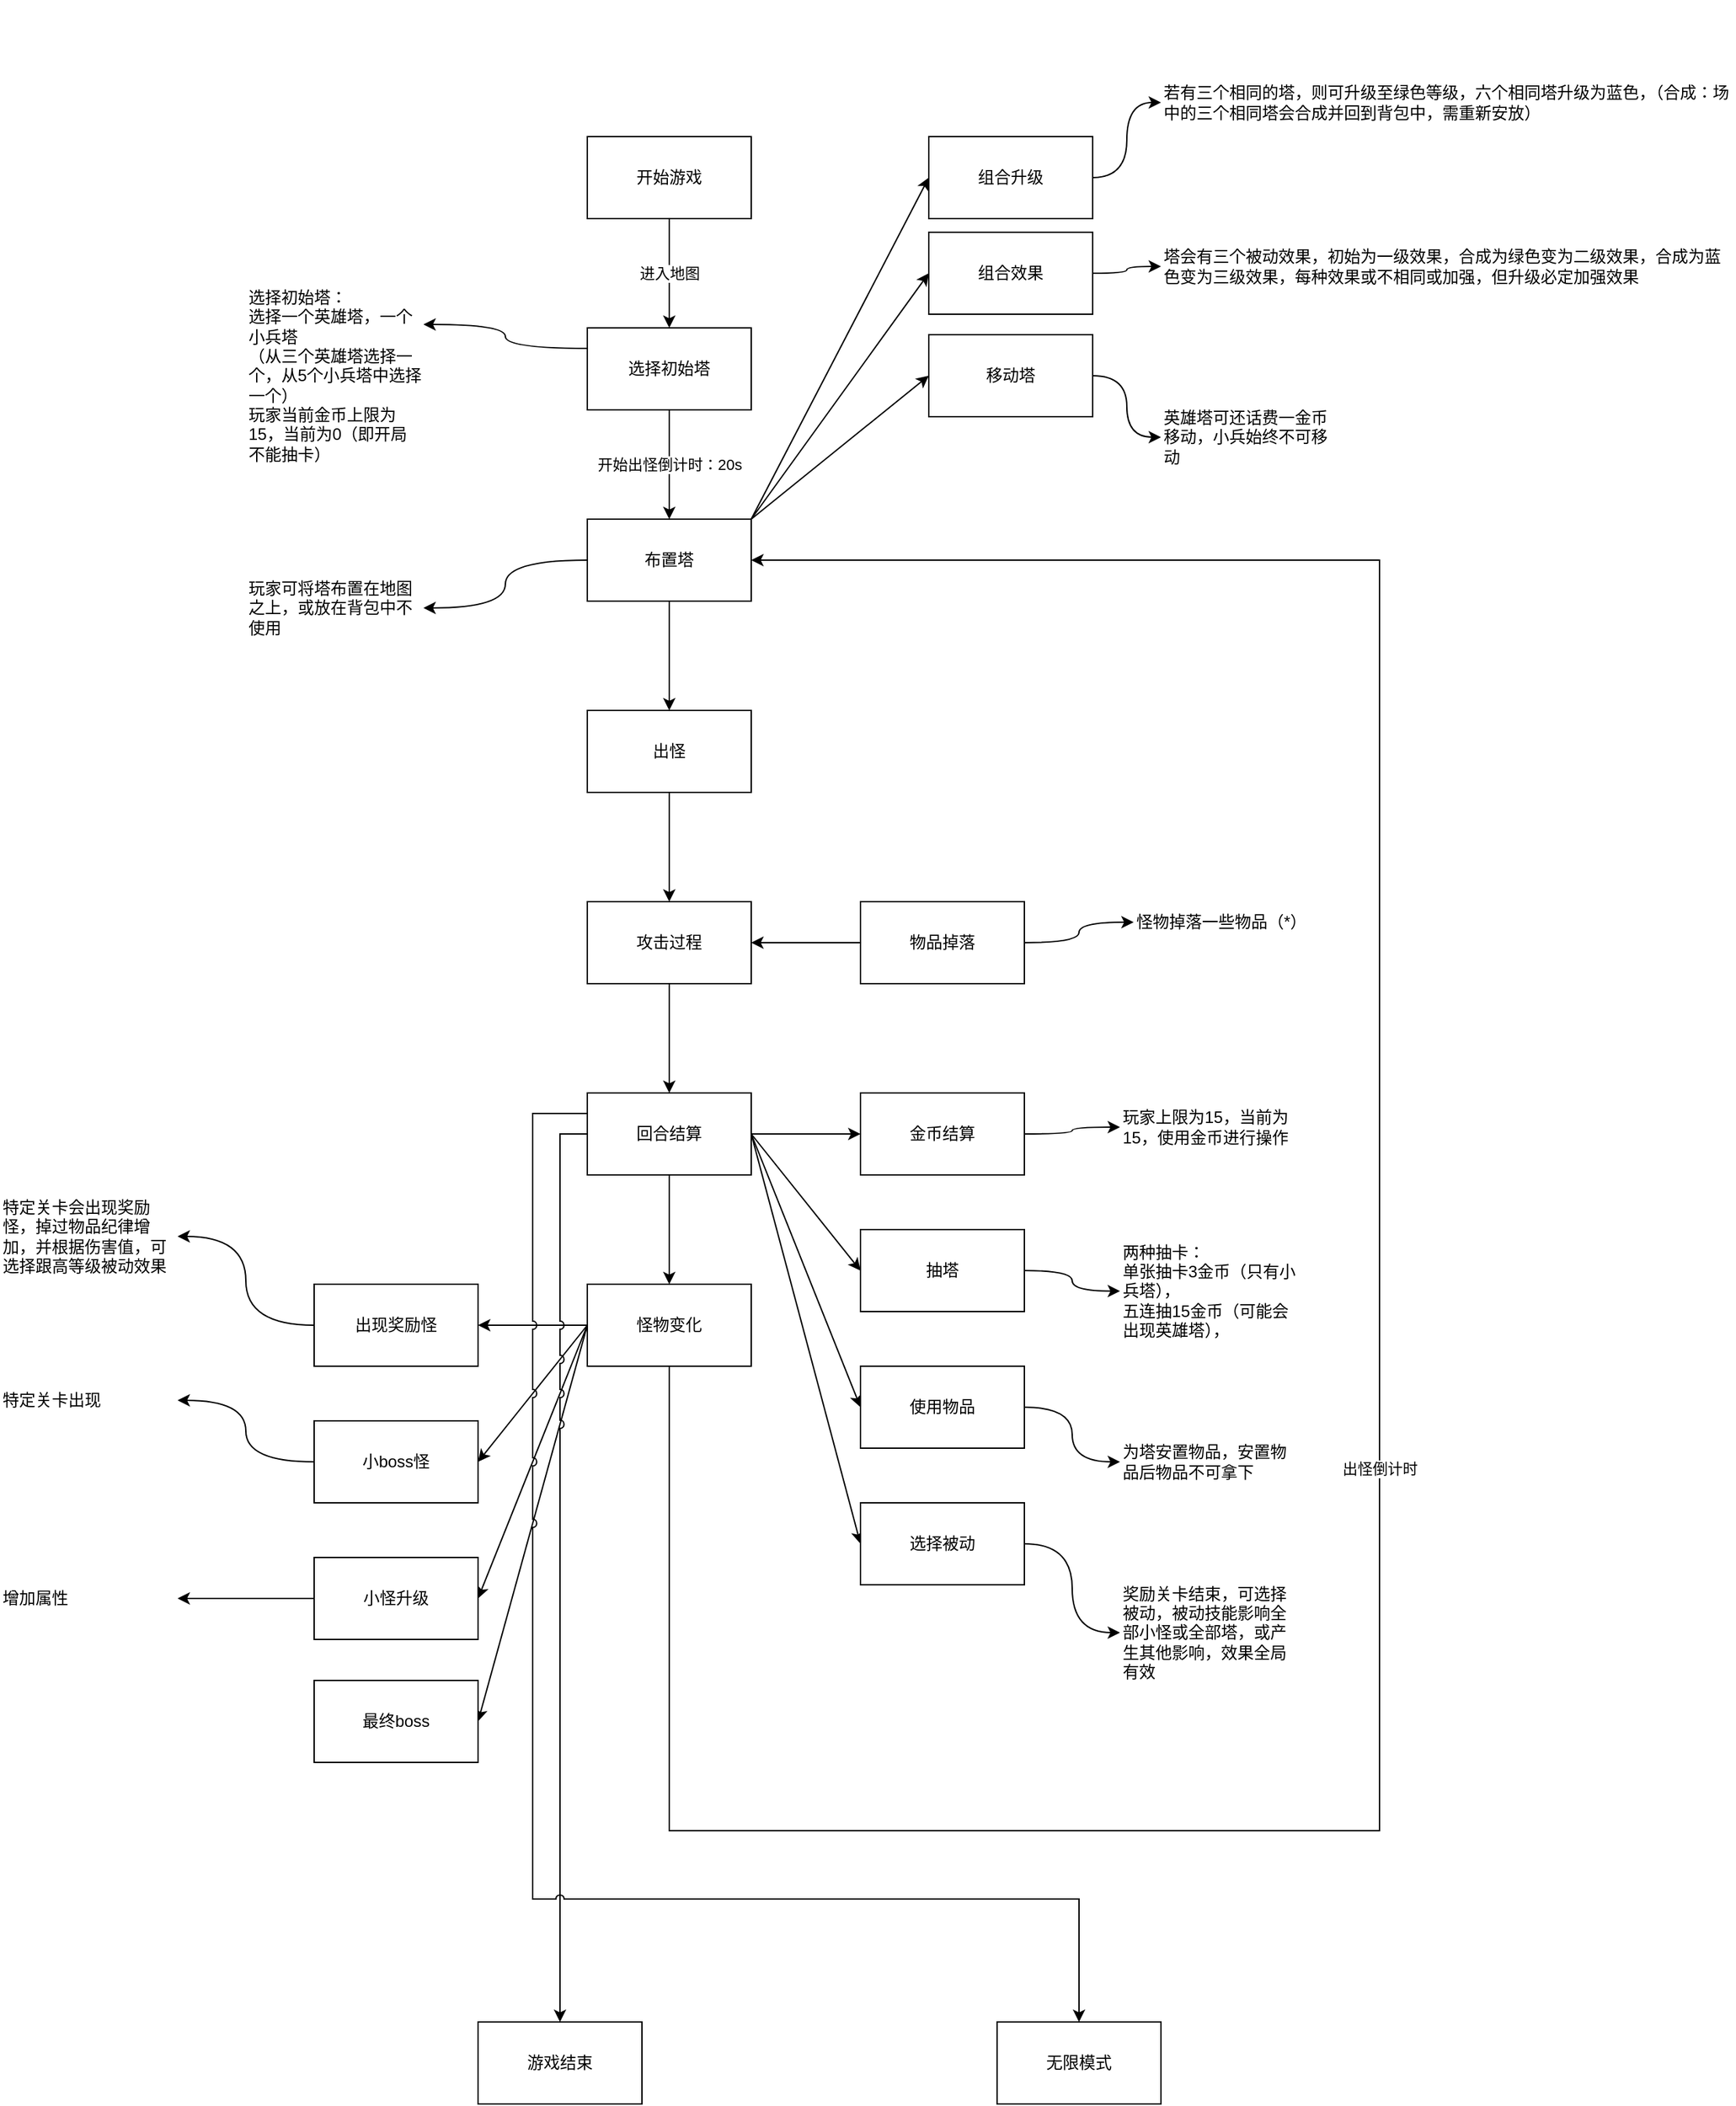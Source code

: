 <mxfile version="12.6.2" type="github">
  <diagram id="I3ozRoB-7LiojP_Uh70e" name="第 1 页">
    <mxGraphModel dx="4753" dy="2647" grid="1" gridSize="10" guides="1" tooltips="1" connect="1" arrows="1" fold="1" page="1" pageScale="1" pageWidth="2000" pageHeight="2000" math="0" shadow="0">
      <root>
        <mxCell id="0"/>
        <mxCell id="1" parent="0"/>
        <mxCell id="vbNZHBy9lxUpTD-E9MMC-3" value="进入地图" style="edgeStyle=orthogonalEdgeStyle;rounded=0;orthogonalLoop=1;jettySize=auto;html=1;" edge="1" parent="1" source="vbNZHBy9lxUpTD-E9MMC-1" target="vbNZHBy9lxUpTD-E9MMC-2">
          <mxGeometry relative="1" as="geometry"/>
        </mxCell>
        <mxCell id="vbNZHBy9lxUpTD-E9MMC-1" value="开始游戏" style="rounded=0;whiteSpace=wrap;html=1;" vertex="1" parent="1">
          <mxGeometry x="730" y="110" width="120" height="60" as="geometry"/>
        </mxCell>
        <mxCell id="vbNZHBy9lxUpTD-E9MMC-7" style="edgeStyle=orthogonalEdgeStyle;rounded=0;orthogonalLoop=1;jettySize=auto;html=1;exitX=0;exitY=0.25;exitDx=0;exitDy=0;entryX=1;entryY=0.25;entryDx=0;entryDy=0;curved=1;" edge="1" parent="1" source="vbNZHBy9lxUpTD-E9MMC-2" target="vbNZHBy9lxUpTD-E9MMC-6">
          <mxGeometry relative="1" as="geometry"/>
        </mxCell>
        <mxCell id="vbNZHBy9lxUpTD-E9MMC-9" value="开始出怪倒计时：20s" style="rounded=0;orthogonalLoop=1;jettySize=auto;html=1;" edge="1" parent="1" source="vbNZHBy9lxUpTD-E9MMC-2" target="vbNZHBy9lxUpTD-E9MMC-8">
          <mxGeometry relative="1" as="geometry"/>
        </mxCell>
        <mxCell id="vbNZHBy9lxUpTD-E9MMC-2" value="选择初始塔" style="rounded=0;whiteSpace=wrap;html=1;" vertex="1" parent="1">
          <mxGeometry x="730" y="250" width="120" height="60" as="geometry"/>
        </mxCell>
        <mxCell id="vbNZHBy9lxUpTD-E9MMC-11" value="" style="edgeStyle=none;rounded=0;orthogonalLoop=1;jettySize=auto;html=1;" edge="1" parent="1" source="vbNZHBy9lxUpTD-E9MMC-8" target="vbNZHBy9lxUpTD-E9MMC-10">
          <mxGeometry relative="1" as="geometry"/>
        </mxCell>
        <mxCell id="vbNZHBy9lxUpTD-E9MMC-33" style="edgeStyle=orthogonalEdgeStyle;curved=1;rounded=0;orthogonalLoop=1;jettySize=auto;html=1;exitX=0;exitY=0.5;exitDx=0;exitDy=0;" edge="1" parent="1" source="vbNZHBy9lxUpTD-E9MMC-8" target="vbNZHBy9lxUpTD-E9MMC-32">
          <mxGeometry relative="1" as="geometry"/>
        </mxCell>
        <mxCell id="vbNZHBy9lxUpTD-E9MMC-57" style="rounded=0;orthogonalLoop=1;jettySize=auto;html=1;exitX=1;exitY=0;exitDx=0;exitDy=0;entryX=0;entryY=0.5;entryDx=0;entryDy=0;" edge="1" parent="1" source="vbNZHBy9lxUpTD-E9MMC-8" target="vbNZHBy9lxUpTD-E9MMC-53">
          <mxGeometry relative="1" as="geometry"/>
        </mxCell>
        <mxCell id="vbNZHBy9lxUpTD-E9MMC-58" style="edgeStyle=none;rounded=0;orthogonalLoop=1;jettySize=auto;html=1;exitX=1;exitY=0;exitDx=0;exitDy=0;entryX=0;entryY=0.5;entryDx=0;entryDy=0;" edge="1" parent="1" source="vbNZHBy9lxUpTD-E9MMC-8" target="vbNZHBy9lxUpTD-E9MMC-54">
          <mxGeometry relative="1" as="geometry"/>
        </mxCell>
        <mxCell id="vbNZHBy9lxUpTD-E9MMC-59" style="edgeStyle=none;rounded=0;orthogonalLoop=1;jettySize=auto;html=1;exitX=1;exitY=0;exitDx=0;exitDy=0;entryX=0;entryY=0.5;entryDx=0;entryDy=0;" edge="1" parent="1" source="vbNZHBy9lxUpTD-E9MMC-8" target="vbNZHBy9lxUpTD-E9MMC-55">
          <mxGeometry relative="1" as="geometry"/>
        </mxCell>
        <mxCell id="vbNZHBy9lxUpTD-E9MMC-8" value="布置塔" style="rounded=0;whiteSpace=wrap;html=1;" vertex="1" parent="1">
          <mxGeometry x="730" y="390" width="120" height="60" as="geometry"/>
        </mxCell>
        <mxCell id="vbNZHBy9lxUpTD-E9MMC-13" value="" style="edgeStyle=none;rounded=0;orthogonalLoop=1;jettySize=auto;html=1;" edge="1" parent="1" source="vbNZHBy9lxUpTD-E9MMC-10" target="vbNZHBy9lxUpTD-E9MMC-12">
          <mxGeometry relative="1" as="geometry"/>
        </mxCell>
        <mxCell id="vbNZHBy9lxUpTD-E9MMC-10" value="出怪" style="rounded=0;whiteSpace=wrap;html=1;" vertex="1" parent="1">
          <mxGeometry x="730" y="530" width="120" height="60" as="geometry"/>
        </mxCell>
        <mxCell id="vbNZHBy9lxUpTD-E9MMC-15" value="" style="edgeStyle=none;rounded=0;orthogonalLoop=1;jettySize=auto;html=1;" edge="1" parent="1" source="vbNZHBy9lxUpTD-E9MMC-12" target="vbNZHBy9lxUpTD-E9MMC-14">
          <mxGeometry relative="1" as="geometry"/>
        </mxCell>
        <mxCell id="vbNZHBy9lxUpTD-E9MMC-12" value="攻击过程" style="rounded=0;whiteSpace=wrap;html=1;" vertex="1" parent="1">
          <mxGeometry x="730" y="670" width="120" height="60" as="geometry"/>
        </mxCell>
        <mxCell id="vbNZHBy9lxUpTD-E9MMC-18" style="edgeStyle=none;rounded=0;orthogonalLoop=1;jettySize=auto;html=1;exitX=0;exitY=0.5;exitDx=0;exitDy=0;entryX=1;entryY=0.5;entryDx=0;entryDy=0;" edge="1" parent="1" source="vbNZHBy9lxUpTD-E9MMC-16" target="vbNZHBy9lxUpTD-E9MMC-12">
          <mxGeometry relative="1" as="geometry"/>
        </mxCell>
        <mxCell id="vbNZHBy9lxUpTD-E9MMC-20" style="edgeStyle=orthogonalEdgeStyle;rounded=0;orthogonalLoop=1;jettySize=auto;html=1;exitX=1;exitY=0.5;exitDx=0;exitDy=0;entryX=0;entryY=0.5;entryDx=0;entryDy=0;curved=1;" edge="1" parent="1" source="vbNZHBy9lxUpTD-E9MMC-16" target="vbNZHBy9lxUpTD-E9MMC-19">
          <mxGeometry relative="1" as="geometry"/>
        </mxCell>
        <mxCell id="vbNZHBy9lxUpTD-E9MMC-16" value="物品掉落" style="rounded=0;whiteSpace=wrap;html=1;" vertex="1" parent="1">
          <mxGeometry x="930" y="670" width="120" height="60" as="geometry"/>
        </mxCell>
        <mxCell id="vbNZHBy9lxUpTD-E9MMC-27" value="" style="edgeStyle=none;rounded=0;orthogonalLoop=1;jettySize=auto;html=1;" edge="1" parent="1" source="vbNZHBy9lxUpTD-E9MMC-14" target="vbNZHBy9lxUpTD-E9MMC-26">
          <mxGeometry relative="1" as="geometry"/>
        </mxCell>
        <mxCell id="vbNZHBy9lxUpTD-E9MMC-36" style="edgeStyle=none;rounded=0;orthogonalLoop=1;jettySize=auto;html=1;exitX=1;exitY=0.5;exitDx=0;exitDy=0;entryX=0;entryY=0.5;entryDx=0;entryDy=0;" edge="1" parent="1" source="vbNZHBy9lxUpTD-E9MMC-14" target="vbNZHBy9lxUpTD-E9MMC-30">
          <mxGeometry relative="1" as="geometry"/>
        </mxCell>
        <mxCell id="vbNZHBy9lxUpTD-E9MMC-39" style="rounded=0;orthogonalLoop=1;jettySize=auto;html=1;exitX=0.5;exitY=1;exitDx=0;exitDy=0;" edge="1" parent="1" source="vbNZHBy9lxUpTD-E9MMC-14" target="vbNZHBy9lxUpTD-E9MMC-37">
          <mxGeometry relative="1" as="geometry"/>
        </mxCell>
        <mxCell id="vbNZHBy9lxUpTD-E9MMC-67" style="rounded=0;orthogonalLoop=1;jettySize=auto;html=1;exitX=1;exitY=0.5;exitDx=0;exitDy=0;entryX=0;entryY=0.5;entryDx=0;entryDy=0;" edge="1" parent="1" source="vbNZHBy9lxUpTD-E9MMC-14" target="vbNZHBy9lxUpTD-E9MMC-66">
          <mxGeometry relative="1" as="geometry"/>
        </mxCell>
        <mxCell id="vbNZHBy9lxUpTD-E9MMC-72" style="rounded=0;orthogonalLoop=1;jettySize=auto;html=1;exitX=1;exitY=0.5;exitDx=0;exitDy=0;entryX=0;entryY=0.5;entryDx=0;entryDy=0;" edge="1" parent="1" source="vbNZHBy9lxUpTD-E9MMC-14" target="vbNZHBy9lxUpTD-E9MMC-70">
          <mxGeometry relative="1" as="geometry"/>
        </mxCell>
        <mxCell id="vbNZHBy9lxUpTD-E9MMC-14" value="回合结算" style="rounded=0;whiteSpace=wrap;html=1;" vertex="1" parent="1">
          <mxGeometry x="730" y="810" width="120" height="60" as="geometry"/>
        </mxCell>
        <mxCell id="vbNZHBy9lxUpTD-E9MMC-29" style="edgeStyle=orthogonalEdgeStyle;rounded=0;orthogonalLoop=1;jettySize=auto;html=1;exitX=1;exitY=0.5;exitDx=0;exitDy=0;entryX=0;entryY=0.5;entryDx=0;entryDy=0;curved=1;" edge="1" parent="1" source="vbNZHBy9lxUpTD-E9MMC-26" target="vbNZHBy9lxUpTD-E9MMC-28">
          <mxGeometry relative="1" as="geometry"/>
        </mxCell>
        <mxCell id="vbNZHBy9lxUpTD-E9MMC-26" value="金币结算" style="rounded=0;whiteSpace=wrap;html=1;" vertex="1" parent="1">
          <mxGeometry x="930" y="810" width="120" height="60" as="geometry"/>
        </mxCell>
        <mxCell id="vbNZHBy9lxUpTD-E9MMC-6" value="选择初始塔：&lt;br&gt;选择一个英雄塔，一个小兵塔&lt;br&gt;（从三个英雄塔选择一个，从5个小兵塔中选择一个）&lt;br&gt;玩家当前金币上限为15，当前为0（即开局不能抽卡）&lt;br&gt;" style="text;html=1;strokeColor=none;fillColor=none;align=left;verticalAlign=middle;whiteSpace=wrap;rounded=0;" vertex="1" parent="1">
          <mxGeometry x="480" y="210" width="130" height="150" as="geometry"/>
        </mxCell>
        <mxCell id="vbNZHBy9lxUpTD-E9MMC-19" value="怪物掉落一些物品（*）" style="text;html=1;strokeColor=none;fillColor=none;align=left;verticalAlign=middle;whiteSpace=wrap;rounded=0;" vertex="1" parent="1">
          <mxGeometry x="1130" y="610" width="130" height="150" as="geometry"/>
        </mxCell>
        <mxCell id="vbNZHBy9lxUpTD-E9MMC-28" value="玩家上限为15，当前为15，使用金币进行操作" style="text;html=1;strokeColor=none;fillColor=none;align=left;verticalAlign=middle;whiteSpace=wrap;rounded=0;" vertex="1" parent="1">
          <mxGeometry x="1120" y="760" width="130" height="150" as="geometry"/>
        </mxCell>
        <mxCell id="vbNZHBy9lxUpTD-E9MMC-35" style="edgeStyle=orthogonalEdgeStyle;rounded=0;orthogonalLoop=1;jettySize=auto;html=1;exitX=1;exitY=0.5;exitDx=0;exitDy=0;entryX=0;entryY=0.5;entryDx=0;entryDy=0;curved=1;" edge="1" parent="1" source="vbNZHBy9lxUpTD-E9MMC-30" target="vbNZHBy9lxUpTD-E9MMC-31">
          <mxGeometry relative="1" as="geometry"/>
        </mxCell>
        <mxCell id="vbNZHBy9lxUpTD-E9MMC-30" value="抽塔" style="rounded=0;whiteSpace=wrap;html=1;" vertex="1" parent="1">
          <mxGeometry x="930" y="910" width="120" height="60" as="geometry"/>
        </mxCell>
        <mxCell id="vbNZHBy9lxUpTD-E9MMC-31" value="两种抽卡：&lt;br&gt;单张抽卡3金币（只有小兵塔），&lt;br&gt;五连抽15金币（可能会出现英雄塔），" style="text;html=1;strokeColor=none;fillColor=none;align=left;verticalAlign=middle;whiteSpace=wrap;rounded=0;" vertex="1" parent="1">
          <mxGeometry x="1120" y="880" width="130" height="150" as="geometry"/>
        </mxCell>
        <mxCell id="vbNZHBy9lxUpTD-E9MMC-32" value="玩家可将塔布置在地图之上，或放在背包中不使用" style="text;html=1;strokeColor=none;fillColor=none;align=left;verticalAlign=middle;whiteSpace=wrap;rounded=0;" vertex="1" parent="1">
          <mxGeometry x="480" y="380" width="130" height="150" as="geometry"/>
        </mxCell>
        <mxCell id="vbNZHBy9lxUpTD-E9MMC-43" value="" style="edgeStyle=none;rounded=0;orthogonalLoop=1;jettySize=auto;html=1;" edge="1" parent="1" source="vbNZHBy9lxUpTD-E9MMC-37" target="vbNZHBy9lxUpTD-E9MMC-42">
          <mxGeometry relative="1" as="geometry"/>
        </mxCell>
        <mxCell id="vbNZHBy9lxUpTD-E9MMC-47" style="edgeStyle=none;rounded=0;orthogonalLoop=1;jettySize=auto;html=1;exitX=0;exitY=0.5;exitDx=0;exitDy=0;entryX=1;entryY=0.5;entryDx=0;entryDy=0;" edge="1" parent="1" source="vbNZHBy9lxUpTD-E9MMC-37" target="vbNZHBy9lxUpTD-E9MMC-44">
          <mxGeometry relative="1" as="geometry"/>
        </mxCell>
        <mxCell id="vbNZHBy9lxUpTD-E9MMC-48" style="edgeStyle=none;rounded=0;orthogonalLoop=1;jettySize=auto;html=1;exitX=0;exitY=0.5;exitDx=0;exitDy=0;entryX=1;entryY=0.5;entryDx=0;entryDy=0;" edge="1" parent="1" source="vbNZHBy9lxUpTD-E9MMC-37" target="vbNZHBy9lxUpTD-E9MMC-45">
          <mxGeometry relative="1" as="geometry"/>
        </mxCell>
        <mxCell id="vbNZHBy9lxUpTD-E9MMC-49" style="edgeStyle=none;rounded=0;orthogonalLoop=1;jettySize=auto;html=1;exitX=0;exitY=0.5;exitDx=0;exitDy=0;entryX=1;entryY=0.5;entryDx=0;entryDy=0;" edge="1" parent="1" source="vbNZHBy9lxUpTD-E9MMC-37" target="vbNZHBy9lxUpTD-E9MMC-46">
          <mxGeometry relative="1" as="geometry"/>
        </mxCell>
        <mxCell id="vbNZHBy9lxUpTD-E9MMC-52" value="出怪倒计时" style="edgeStyle=orthogonalEdgeStyle;rounded=0;orthogonalLoop=1;jettySize=auto;html=1;exitX=0.5;exitY=1;exitDx=0;exitDy=0;entryX=1;entryY=0.5;entryDx=0;entryDy=0;" edge="1" parent="1" source="vbNZHBy9lxUpTD-E9MMC-37" target="vbNZHBy9lxUpTD-E9MMC-8">
          <mxGeometry relative="1" as="geometry">
            <Array as="points">
              <mxPoint x="790" y="1350"/>
              <mxPoint x="1310" y="1350"/>
              <mxPoint x="1310" y="420"/>
            </Array>
          </mxGeometry>
        </mxCell>
        <mxCell id="vbNZHBy9lxUpTD-E9MMC-37" value="怪物变化" style="rounded=0;whiteSpace=wrap;html=1;" vertex="1" parent="1">
          <mxGeometry x="730" y="950" width="120" height="60" as="geometry"/>
        </mxCell>
        <mxCell id="vbNZHBy9lxUpTD-E9MMC-75" style="edgeStyle=orthogonalEdgeStyle;curved=1;rounded=0;orthogonalLoop=1;jettySize=auto;html=1;exitX=0;exitY=0.5;exitDx=0;exitDy=0;" edge="1" parent="1" source="vbNZHBy9lxUpTD-E9MMC-42" target="vbNZHBy9lxUpTD-E9MMC-74">
          <mxGeometry relative="1" as="geometry"/>
        </mxCell>
        <mxCell id="vbNZHBy9lxUpTD-E9MMC-42" value="出现奖励怪" style="rounded=0;whiteSpace=wrap;html=1;" vertex="1" parent="1">
          <mxGeometry x="530" y="950" width="120" height="60" as="geometry"/>
        </mxCell>
        <mxCell id="vbNZHBy9lxUpTD-E9MMC-77" style="edgeStyle=orthogonalEdgeStyle;curved=1;rounded=0;orthogonalLoop=1;jettySize=auto;html=1;exitX=0;exitY=0.5;exitDx=0;exitDy=0;" edge="1" parent="1" source="vbNZHBy9lxUpTD-E9MMC-44" target="vbNZHBy9lxUpTD-E9MMC-76">
          <mxGeometry relative="1" as="geometry"/>
        </mxCell>
        <mxCell id="vbNZHBy9lxUpTD-E9MMC-44" value="小boss怪" style="rounded=0;whiteSpace=wrap;html=1;" vertex="1" parent="1">
          <mxGeometry x="530" y="1050" width="120" height="60" as="geometry"/>
        </mxCell>
        <mxCell id="vbNZHBy9lxUpTD-E9MMC-79" style="edgeStyle=orthogonalEdgeStyle;curved=1;rounded=0;orthogonalLoop=1;jettySize=auto;html=1;exitX=0;exitY=0.5;exitDx=0;exitDy=0;" edge="1" parent="1" source="vbNZHBy9lxUpTD-E9MMC-45" target="vbNZHBy9lxUpTD-E9MMC-78">
          <mxGeometry relative="1" as="geometry"/>
        </mxCell>
        <mxCell id="vbNZHBy9lxUpTD-E9MMC-45" value="小怪升级" style="rounded=0;whiteSpace=wrap;html=1;" vertex="1" parent="1">
          <mxGeometry x="530" y="1150" width="120" height="60" as="geometry"/>
        </mxCell>
        <mxCell id="vbNZHBy9lxUpTD-E9MMC-46" value="最终boss" style="rounded=0;whiteSpace=wrap;html=1;" vertex="1" parent="1">
          <mxGeometry x="530" y="1240" width="120" height="60" as="geometry"/>
        </mxCell>
        <mxCell id="vbNZHBy9lxUpTD-E9MMC-61" style="edgeStyle=orthogonalEdgeStyle;rounded=0;orthogonalLoop=1;jettySize=auto;html=1;exitX=1;exitY=0.5;exitDx=0;exitDy=0;entryX=0;entryY=0.5;entryDx=0;entryDy=0;curved=1;" edge="1" parent="1" source="vbNZHBy9lxUpTD-E9MMC-53" target="vbNZHBy9lxUpTD-E9MMC-60">
          <mxGeometry relative="1" as="geometry"/>
        </mxCell>
        <mxCell id="vbNZHBy9lxUpTD-E9MMC-53" value="组合升级" style="rounded=0;whiteSpace=wrap;html=1;" vertex="1" parent="1">
          <mxGeometry x="980" y="110" width="120" height="60" as="geometry"/>
        </mxCell>
        <mxCell id="vbNZHBy9lxUpTD-E9MMC-63" style="edgeStyle=orthogonalEdgeStyle;curved=1;rounded=0;orthogonalLoop=1;jettySize=auto;html=1;exitX=1;exitY=0.5;exitDx=0;exitDy=0;entryX=0;entryY=0.5;entryDx=0;entryDy=0;" edge="1" parent="1" source="vbNZHBy9lxUpTD-E9MMC-54" target="vbNZHBy9lxUpTD-E9MMC-62">
          <mxGeometry relative="1" as="geometry"/>
        </mxCell>
        <mxCell id="vbNZHBy9lxUpTD-E9MMC-54" value="组合效果" style="rounded=0;whiteSpace=wrap;html=1;" vertex="1" parent="1">
          <mxGeometry x="980" y="180" width="120" height="60" as="geometry"/>
        </mxCell>
        <mxCell id="vbNZHBy9lxUpTD-E9MMC-65" style="edgeStyle=orthogonalEdgeStyle;curved=1;rounded=0;orthogonalLoop=1;jettySize=auto;html=1;exitX=1;exitY=0.5;exitDx=0;exitDy=0;entryX=0;entryY=0.5;entryDx=0;entryDy=0;" edge="1" parent="1" source="vbNZHBy9lxUpTD-E9MMC-55" target="vbNZHBy9lxUpTD-E9MMC-64">
          <mxGeometry relative="1" as="geometry"/>
        </mxCell>
        <mxCell id="vbNZHBy9lxUpTD-E9MMC-55" value="移动塔" style="rounded=0;whiteSpace=wrap;html=1;" vertex="1" parent="1">
          <mxGeometry x="980" y="255" width="120" height="60" as="geometry"/>
        </mxCell>
        <mxCell id="vbNZHBy9lxUpTD-E9MMC-60" value="若有三个相同的塔，则可升级至绿色等级，六个相同塔升级为蓝色，（合成：场中的三个相同塔会合成并回到背包中，需重新安放）" style="text;html=1;strokeColor=none;fillColor=none;align=left;verticalAlign=middle;whiteSpace=wrap;rounded=0;" vertex="1" parent="1">
          <mxGeometry x="1150" y="10" width="420" height="150" as="geometry"/>
        </mxCell>
        <mxCell id="vbNZHBy9lxUpTD-E9MMC-62" value="塔会有三个被动效果，初始为一级效果，合成为绿色变为二级效果，合成为蓝色变为三级效果，每种效果或不相同或加强，但升级必定加强效果" style="text;html=1;strokeColor=none;fillColor=none;align=left;verticalAlign=middle;whiteSpace=wrap;rounded=0;" vertex="1" parent="1">
          <mxGeometry x="1150" y="130" width="410" height="150" as="geometry"/>
        </mxCell>
        <mxCell id="vbNZHBy9lxUpTD-E9MMC-64" value="英雄塔可还话费一金币移动，小兵始终不可移动" style="text;html=1;strokeColor=none;fillColor=none;align=left;verticalAlign=middle;whiteSpace=wrap;rounded=0;" vertex="1" parent="1">
          <mxGeometry x="1150" y="255" width="130" height="150" as="geometry"/>
        </mxCell>
        <mxCell id="vbNZHBy9lxUpTD-E9MMC-69" style="edgeStyle=orthogonalEdgeStyle;rounded=0;orthogonalLoop=1;jettySize=auto;html=1;exitX=1;exitY=0.5;exitDx=0;exitDy=0;entryX=0;entryY=0.5;entryDx=0;entryDy=0;curved=1;" edge="1" parent="1" source="vbNZHBy9lxUpTD-E9MMC-66" target="vbNZHBy9lxUpTD-E9MMC-68">
          <mxGeometry relative="1" as="geometry"/>
        </mxCell>
        <mxCell id="vbNZHBy9lxUpTD-E9MMC-66" value="使用物品" style="rounded=0;whiteSpace=wrap;html=1;" vertex="1" parent="1">
          <mxGeometry x="930" y="1010" width="120" height="60" as="geometry"/>
        </mxCell>
        <mxCell id="vbNZHBy9lxUpTD-E9MMC-68" value="为塔安置物品，安置物品后物品不可拿下" style="text;html=1;strokeColor=none;fillColor=none;align=left;verticalAlign=middle;whiteSpace=wrap;rounded=0;" vertex="1" parent="1">
          <mxGeometry x="1120" y="1005" width="130" height="150" as="geometry"/>
        </mxCell>
        <mxCell id="vbNZHBy9lxUpTD-E9MMC-73" style="edgeStyle=orthogonalEdgeStyle;rounded=0;orthogonalLoop=1;jettySize=auto;html=1;exitX=1;exitY=0.5;exitDx=0;exitDy=0;entryX=0;entryY=0.5;entryDx=0;entryDy=0;curved=1;" edge="1" parent="1" source="vbNZHBy9lxUpTD-E9MMC-70" target="vbNZHBy9lxUpTD-E9MMC-71">
          <mxGeometry relative="1" as="geometry"/>
        </mxCell>
        <mxCell id="vbNZHBy9lxUpTD-E9MMC-70" value="选择被动" style="rounded=0;whiteSpace=wrap;html=1;" vertex="1" parent="1">
          <mxGeometry x="930" y="1110" width="120" height="60" as="geometry"/>
        </mxCell>
        <mxCell id="vbNZHBy9lxUpTD-E9MMC-71" value="奖励关卡结束，可选择被动，被动技能影响全部小怪或全部塔，或产生其他影响，效果全局有效" style="text;html=1;strokeColor=none;fillColor=none;align=left;verticalAlign=middle;whiteSpace=wrap;rounded=0;" vertex="1" parent="1">
          <mxGeometry x="1120" y="1130" width="130" height="150" as="geometry"/>
        </mxCell>
        <mxCell id="vbNZHBy9lxUpTD-E9MMC-74" value="特定关卡会出现奖励怪，掉过物品纪律增加，并根据伤害值，可选择跟高等级被动效果" style="text;html=1;strokeColor=none;fillColor=none;align=left;verticalAlign=middle;whiteSpace=wrap;rounded=0;" vertex="1" parent="1">
          <mxGeometry x="300" y="840" width="130" height="150" as="geometry"/>
        </mxCell>
        <mxCell id="vbNZHBy9lxUpTD-E9MMC-76" value="特定关卡出现" style="text;html=1;strokeColor=none;fillColor=none;align=left;verticalAlign=middle;whiteSpace=wrap;rounded=0;" vertex="1" parent="1">
          <mxGeometry x="300" y="960" width="130" height="150" as="geometry"/>
        </mxCell>
        <mxCell id="vbNZHBy9lxUpTD-E9MMC-78" value="增加属性" style="text;html=1;strokeColor=none;fillColor=none;align=left;verticalAlign=middle;whiteSpace=wrap;rounded=0;" vertex="1" parent="1">
          <mxGeometry x="300" y="1105" width="130" height="150" as="geometry"/>
        </mxCell>
        <mxCell id="vbNZHBy9lxUpTD-E9MMC-82" value="游戏结束" style="rounded=0;whiteSpace=wrap;html=1;" vertex="1" parent="1">
          <mxGeometry x="650" y="1490" width="120" height="60" as="geometry"/>
        </mxCell>
        <mxCell id="vbNZHBy9lxUpTD-E9MMC-83" value="无限模式" style="rounded=0;whiteSpace=wrap;html=1;" vertex="1" parent="1">
          <mxGeometry x="1030" y="1490" width="120" height="60" as="geometry"/>
        </mxCell>
        <mxCell id="vbNZHBy9lxUpTD-E9MMC-86" style="edgeStyle=orthogonalEdgeStyle;rounded=0;orthogonalLoop=1;jettySize=auto;html=1;exitX=0;exitY=0.5;exitDx=0;exitDy=0;entryX=0.5;entryY=0;entryDx=0;entryDy=0;jumpStyle=arc;" edge="1" parent="1" source="vbNZHBy9lxUpTD-E9MMC-14" target="vbNZHBy9lxUpTD-E9MMC-82">
          <mxGeometry relative="1" as="geometry">
            <Array as="points">
              <mxPoint x="710" y="840"/>
              <mxPoint x="710" y="1460"/>
            </Array>
          </mxGeometry>
        </mxCell>
        <mxCell id="vbNZHBy9lxUpTD-E9MMC-88" style="edgeStyle=orthogonalEdgeStyle;rounded=0;jumpStyle=arc;orthogonalLoop=1;jettySize=auto;html=1;exitX=0;exitY=0.25;exitDx=0;exitDy=0;" edge="1" parent="1" source="vbNZHBy9lxUpTD-E9MMC-14" target="vbNZHBy9lxUpTD-E9MMC-83">
          <mxGeometry relative="1" as="geometry">
            <Array as="points">
              <mxPoint x="690" y="825"/>
              <mxPoint x="690" y="1400"/>
              <mxPoint x="1090" y="1400"/>
            </Array>
          </mxGeometry>
        </mxCell>
      </root>
    </mxGraphModel>
  </diagram>
</mxfile>
